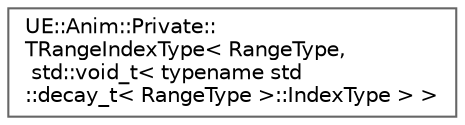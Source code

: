 digraph "Graphical Class Hierarchy"
{
 // INTERACTIVE_SVG=YES
 // LATEX_PDF_SIZE
  bgcolor="transparent";
  edge [fontname=Helvetica,fontsize=10,labelfontname=Helvetica,labelfontsize=10];
  node [fontname=Helvetica,fontsize=10,shape=box,height=0.2,width=0.4];
  rankdir="LR";
  Node0 [id="Node000000",label="UE::Anim::Private::\lTRangeIndexType\< RangeType,\l std::void_t\< typename std\l::decay_t\< RangeType \>::IndexType \> \>",height=0.2,width=0.4,color="grey40", fillcolor="white", style="filled",URL="$d9/df1/structUE_1_1Anim_1_1Private_1_1TRangeIndexType_3_01RangeType_00_01std_1_1void__t_3_01typename_01cb882f6b46c94642cdcdd9b880ebbe74.html",tooltip=" "];
}
